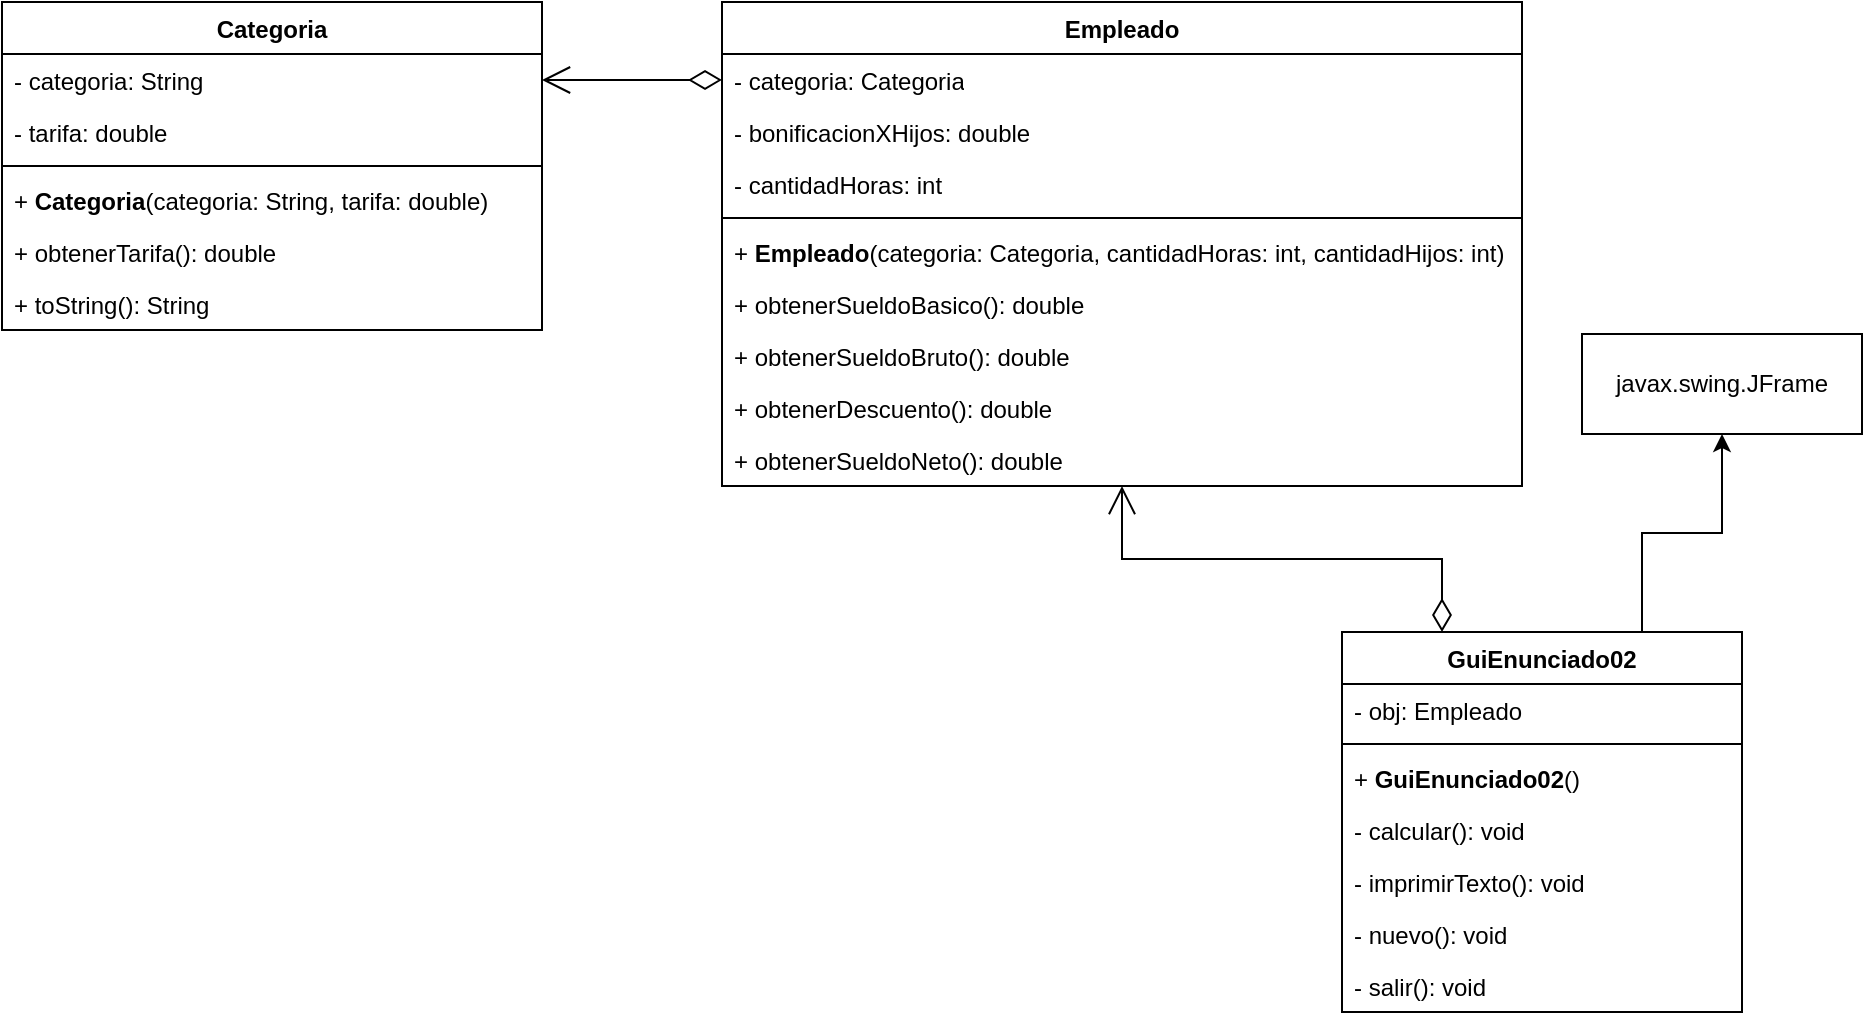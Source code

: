 <mxfile version="26.0.9">
  <diagram name="Página-1" id="AdmhpoDNCIeKzsFwePqF">
    <mxGraphModel dx="2876" dy="2363" grid="1" gridSize="10" guides="1" tooltips="1" connect="1" arrows="1" fold="1" page="1" pageScale="1" pageWidth="827" pageHeight="1169" math="0" shadow="0">
      <root>
        <mxCell id="0" />
        <mxCell id="1" parent="0" />
        <mxCell id="KlOFYcPdfgAgVmODGOsE-1" value="Empleado" style="swimlane;fontStyle=1;align=center;verticalAlign=top;childLayout=stackLayout;horizontal=1;startSize=26;horizontalStack=0;resizeParent=1;resizeParentMax=0;resizeLast=0;collapsible=1;marginBottom=0;whiteSpace=wrap;html=1;" parent="1" vertex="1">
          <mxGeometry x="-40" y="-268" width="400" height="242" as="geometry" />
        </mxCell>
        <mxCell id="KlOFYcPdfgAgVmODGOsE-2" value="- categoria: Categoria" style="text;strokeColor=none;fillColor=none;align=left;verticalAlign=top;spacingLeft=4;spacingRight=4;overflow=hidden;rotatable=0;points=[[0,0.5],[1,0.5]];portConstraint=eastwest;whiteSpace=wrap;html=1;" parent="KlOFYcPdfgAgVmODGOsE-1" vertex="1">
          <mxGeometry y="26" width="400" height="26" as="geometry" />
        </mxCell>
        <mxCell id="KlOFYcPdfgAgVmODGOsE-26" value="- bonificacionXHijos: double" style="text;strokeColor=none;fillColor=none;align=left;verticalAlign=top;spacingLeft=4;spacingRight=4;overflow=hidden;rotatable=0;points=[[0,0.5],[1,0.5]];portConstraint=eastwest;whiteSpace=wrap;html=1;" parent="KlOFYcPdfgAgVmODGOsE-1" vertex="1">
          <mxGeometry y="52" width="400" height="26" as="geometry" />
        </mxCell>
        <mxCell id="-KZLr3m0AMi0VwqIKnKe-1" value="- cantidadHoras: int" style="text;strokeColor=none;fillColor=none;align=left;verticalAlign=top;spacingLeft=4;spacingRight=4;overflow=hidden;rotatable=0;points=[[0,0.5],[1,0.5]];portConstraint=eastwest;whiteSpace=wrap;html=1;" vertex="1" parent="KlOFYcPdfgAgVmODGOsE-1">
          <mxGeometry y="78" width="400" height="26" as="geometry" />
        </mxCell>
        <mxCell id="KlOFYcPdfgAgVmODGOsE-3" value="" style="line;strokeWidth=1;fillColor=none;align=left;verticalAlign=middle;spacingTop=-1;spacingLeft=3;spacingRight=3;rotatable=0;labelPosition=right;points=[];portConstraint=eastwest;strokeColor=inherit;" parent="KlOFYcPdfgAgVmODGOsE-1" vertex="1">
          <mxGeometry y="104" width="400" height="8" as="geometry" />
        </mxCell>
        <mxCell id="KlOFYcPdfgAgVmODGOsE-4" value="+&amp;nbsp;&lt;span style=&quot;font-weight: 700; text-align: center;&quot;&gt;Empleado&lt;/span&gt;(categoria: Categoria, cantidadHoras: int, cantidadHijos: int)" style="text;strokeColor=none;fillColor=none;align=left;verticalAlign=top;spacingLeft=4;spacingRight=4;overflow=hidden;rotatable=0;points=[[0,0.5],[1,0.5]];portConstraint=eastwest;whiteSpace=wrap;html=1;" parent="KlOFYcPdfgAgVmODGOsE-1" vertex="1">
          <mxGeometry y="112" width="400" height="26" as="geometry" />
        </mxCell>
        <mxCell id="KlOFYcPdfgAgVmODGOsE-6" value="+&amp;nbsp;obtenerSueldoBasico(): double" style="text;strokeColor=none;fillColor=none;align=left;verticalAlign=top;spacingLeft=4;spacingRight=4;overflow=hidden;rotatable=0;points=[[0,0.5],[1,0.5]];portConstraint=eastwest;whiteSpace=wrap;html=1;" parent="KlOFYcPdfgAgVmODGOsE-1" vertex="1">
          <mxGeometry y="138" width="400" height="26" as="geometry" />
        </mxCell>
        <mxCell id="KlOFYcPdfgAgVmODGOsE-7" value="+&amp;nbsp;obtenerSueldoBruto(): double" style="text;strokeColor=none;fillColor=none;align=left;verticalAlign=top;spacingLeft=4;spacingRight=4;overflow=hidden;rotatable=0;points=[[0,0.5],[1,0.5]];portConstraint=eastwest;whiteSpace=wrap;html=1;" parent="KlOFYcPdfgAgVmODGOsE-1" vertex="1">
          <mxGeometry y="164" width="400" height="26" as="geometry" />
        </mxCell>
        <mxCell id="KlOFYcPdfgAgVmODGOsE-24" value="+&amp;nbsp;obtenerDescuento(): double" style="text;strokeColor=none;fillColor=none;align=left;verticalAlign=top;spacingLeft=4;spacingRight=4;overflow=hidden;rotatable=0;points=[[0,0.5],[1,0.5]];portConstraint=eastwest;whiteSpace=wrap;html=1;" parent="KlOFYcPdfgAgVmODGOsE-1" vertex="1">
          <mxGeometry y="190" width="400" height="26" as="geometry" />
        </mxCell>
        <mxCell id="-KZLr3m0AMi0VwqIKnKe-3" value="+&amp;nbsp;obtenerSueldoNeto(): double" style="text;strokeColor=none;fillColor=none;align=left;verticalAlign=top;spacingLeft=4;spacingRight=4;overflow=hidden;rotatable=0;points=[[0,0.5],[1,0.5]];portConstraint=eastwest;whiteSpace=wrap;html=1;" vertex="1" parent="KlOFYcPdfgAgVmODGOsE-1">
          <mxGeometry y="216" width="400" height="26" as="geometry" />
        </mxCell>
        <mxCell id="KlOFYcPdfgAgVmODGOsE-18" style="edgeStyle=orthogonalEdgeStyle;rounded=0;orthogonalLoop=1;jettySize=auto;html=1;entryX=0.5;entryY=1;entryDx=0;entryDy=0;exitX=0.75;exitY=0;exitDx=0;exitDy=0;" parent="1" source="KlOFYcPdfgAgVmODGOsE-8" target="KlOFYcPdfgAgVmODGOsE-14" edge="1">
          <mxGeometry relative="1" as="geometry" />
        </mxCell>
        <mxCell id="KlOFYcPdfgAgVmODGOsE-8" value="GuiEnunciado02" style="swimlane;fontStyle=1;align=center;verticalAlign=top;childLayout=stackLayout;horizontal=1;startSize=26;horizontalStack=0;resizeParent=1;resizeParentMax=0;resizeLast=0;collapsible=1;marginBottom=0;whiteSpace=wrap;html=1;" parent="1" vertex="1">
          <mxGeometry x="270" y="47" width="200" height="190" as="geometry" />
        </mxCell>
        <mxCell id="KlOFYcPdfgAgVmODGOsE-9" value="- obj: Empleado" style="text;strokeColor=none;fillColor=none;align=left;verticalAlign=top;spacingLeft=4;spacingRight=4;overflow=hidden;rotatable=0;points=[[0,0.5],[1,0.5]];portConstraint=eastwest;whiteSpace=wrap;html=1;" parent="KlOFYcPdfgAgVmODGOsE-8" vertex="1">
          <mxGeometry y="26" width="200" height="26" as="geometry" />
        </mxCell>
        <mxCell id="KlOFYcPdfgAgVmODGOsE-10" value="" style="line;strokeWidth=1;fillColor=none;align=left;verticalAlign=middle;spacingTop=-1;spacingLeft=3;spacingRight=3;rotatable=0;labelPosition=right;points=[];portConstraint=eastwest;strokeColor=inherit;" parent="KlOFYcPdfgAgVmODGOsE-8" vertex="1">
          <mxGeometry y="52" width="200" height="8" as="geometry" />
        </mxCell>
        <mxCell id="KlOFYcPdfgAgVmODGOsE-11" value="+&amp;nbsp;&lt;span style=&quot;font-weight: 700; text-align: center;&quot;&gt;GuiEnunciado02&lt;/span&gt;()" style="text;strokeColor=none;fillColor=none;align=left;verticalAlign=top;spacingLeft=4;spacingRight=4;overflow=hidden;rotatable=0;points=[[0,0.5],[1,0.5]];portConstraint=eastwest;whiteSpace=wrap;html=1;" parent="KlOFYcPdfgAgVmODGOsE-8" vertex="1">
          <mxGeometry y="60" width="200" height="26" as="geometry" />
        </mxCell>
        <mxCell id="KlOFYcPdfgAgVmODGOsE-12" value="- calcular(): void" style="text;strokeColor=none;fillColor=none;align=left;verticalAlign=top;spacingLeft=4;spacingRight=4;overflow=hidden;rotatable=0;points=[[0,0.5],[1,0.5]];portConstraint=eastwest;whiteSpace=wrap;html=1;" parent="KlOFYcPdfgAgVmODGOsE-8" vertex="1">
          <mxGeometry y="86" width="200" height="26" as="geometry" />
        </mxCell>
        <mxCell id="KlOFYcPdfgAgVmODGOsE-13" value="- imprimirTexto(): void" style="text;strokeColor=none;fillColor=none;align=left;verticalAlign=top;spacingLeft=4;spacingRight=4;overflow=hidden;rotatable=0;points=[[0,0.5],[1,0.5]];portConstraint=eastwest;whiteSpace=wrap;html=1;" parent="KlOFYcPdfgAgVmODGOsE-8" vertex="1">
          <mxGeometry y="112" width="200" height="26" as="geometry" />
        </mxCell>
        <mxCell id="KlOFYcPdfgAgVmODGOsE-39" value="- nuevo(): void" style="text;strokeColor=none;fillColor=none;align=left;verticalAlign=top;spacingLeft=4;spacingRight=4;overflow=hidden;rotatable=0;points=[[0,0.5],[1,0.5]];portConstraint=eastwest;whiteSpace=wrap;html=1;" parent="KlOFYcPdfgAgVmODGOsE-8" vertex="1">
          <mxGeometry y="138" width="200" height="26" as="geometry" />
        </mxCell>
        <mxCell id="KlOFYcPdfgAgVmODGOsE-40" value="- salir(): void" style="text;strokeColor=none;fillColor=none;align=left;verticalAlign=top;spacingLeft=4;spacingRight=4;overflow=hidden;rotatable=0;points=[[0,0.5],[1,0.5]];portConstraint=eastwest;whiteSpace=wrap;html=1;" parent="KlOFYcPdfgAgVmODGOsE-8" vertex="1">
          <mxGeometry y="164" width="200" height="26" as="geometry" />
        </mxCell>
        <mxCell id="KlOFYcPdfgAgVmODGOsE-14" value="javax.swing.JFrame" style="html=1;whiteSpace=wrap;" parent="1" vertex="1">
          <mxGeometry x="390" y="-102" width="140" height="50" as="geometry" />
        </mxCell>
        <mxCell id="KlOFYcPdfgAgVmODGOsE-19" value="" style="endArrow=open;html=1;endSize=12;startArrow=diamondThin;startSize=14;startFill=0;edgeStyle=orthogonalEdgeStyle;align=left;verticalAlign=bottom;rounded=0;entryX=0.5;entryY=1;entryDx=0;entryDy=0;exitX=0.25;exitY=0;exitDx=0;exitDy=0;" parent="1" source="KlOFYcPdfgAgVmODGOsE-8" target="KlOFYcPdfgAgVmODGOsE-1" edge="1">
          <mxGeometry x="-1" y="3" relative="1" as="geometry">
            <mxPoint x="130" y="-20" as="sourcePoint" />
            <mxPoint x="290" y="-20" as="targetPoint" />
          </mxGeometry>
        </mxCell>
        <mxCell id="KlOFYcPdfgAgVmODGOsE-27" value="Categoria" style="swimlane;fontStyle=1;align=center;verticalAlign=top;childLayout=stackLayout;horizontal=1;startSize=26;horizontalStack=0;resizeParent=1;resizeParentMax=0;resizeLast=0;collapsible=1;marginBottom=0;whiteSpace=wrap;html=1;" parent="1" vertex="1">
          <mxGeometry x="-400" y="-268" width="270" height="164" as="geometry" />
        </mxCell>
        <mxCell id="KlOFYcPdfgAgVmODGOsE-28" value="- categoria: String" style="text;strokeColor=none;fillColor=none;align=left;verticalAlign=top;spacingLeft=4;spacingRight=4;overflow=hidden;rotatable=0;points=[[0,0.5],[1,0.5]];portConstraint=eastwest;whiteSpace=wrap;html=1;" parent="KlOFYcPdfgAgVmODGOsE-27" vertex="1">
          <mxGeometry y="26" width="270" height="26" as="geometry" />
        </mxCell>
        <mxCell id="KlOFYcPdfgAgVmODGOsE-29" value="- tarifa: double" style="text;strokeColor=none;fillColor=none;align=left;verticalAlign=top;spacingLeft=4;spacingRight=4;overflow=hidden;rotatable=0;points=[[0,0.5],[1,0.5]];portConstraint=eastwest;whiteSpace=wrap;html=1;" parent="KlOFYcPdfgAgVmODGOsE-27" vertex="1">
          <mxGeometry y="52" width="270" height="26" as="geometry" />
        </mxCell>
        <mxCell id="KlOFYcPdfgAgVmODGOsE-30" value="" style="line;strokeWidth=1;fillColor=none;align=left;verticalAlign=middle;spacingTop=-1;spacingLeft=3;spacingRight=3;rotatable=0;labelPosition=right;points=[];portConstraint=eastwest;strokeColor=inherit;" parent="KlOFYcPdfgAgVmODGOsE-27" vertex="1">
          <mxGeometry y="78" width="270" height="8" as="geometry" />
        </mxCell>
        <mxCell id="KlOFYcPdfgAgVmODGOsE-31" value="+&amp;nbsp;&lt;span style=&quot;font-weight: 700; text-align: center;&quot;&gt;Categoria&lt;/span&gt;(categoria: String, tarifa: double)" style="text;strokeColor=none;fillColor=none;align=left;verticalAlign=top;spacingLeft=4;spacingRight=4;overflow=hidden;rotatable=0;points=[[0,0.5],[1,0.5]];portConstraint=eastwest;whiteSpace=wrap;html=1;" parent="KlOFYcPdfgAgVmODGOsE-27" vertex="1">
          <mxGeometry y="86" width="270" height="26" as="geometry" />
        </mxCell>
        <mxCell id="KlOFYcPdfgAgVmODGOsE-32" value="+&amp;nbsp;obtenerTarifa(): double" style="text;strokeColor=none;fillColor=none;align=left;verticalAlign=top;spacingLeft=4;spacingRight=4;overflow=hidden;rotatable=0;points=[[0,0.5],[1,0.5]];portConstraint=eastwest;whiteSpace=wrap;html=1;" parent="KlOFYcPdfgAgVmODGOsE-27" vertex="1">
          <mxGeometry y="112" width="270" height="26" as="geometry" />
        </mxCell>
        <mxCell id="KlOFYcPdfgAgVmODGOsE-33" value="+&amp;nbsp;toString(): String" style="text;strokeColor=none;fillColor=none;align=left;verticalAlign=top;spacingLeft=4;spacingRight=4;overflow=hidden;rotatable=0;points=[[0,0.5],[1,0.5]];portConstraint=eastwest;whiteSpace=wrap;html=1;" parent="KlOFYcPdfgAgVmODGOsE-27" vertex="1">
          <mxGeometry y="138" width="270" height="26" as="geometry" />
        </mxCell>
        <mxCell id="KlOFYcPdfgAgVmODGOsE-38" value="" style="endArrow=open;html=1;endSize=12;startArrow=diamondThin;startSize=14;startFill=0;edgeStyle=orthogonalEdgeStyle;align=left;verticalAlign=bottom;rounded=0;entryX=1;entryY=0.5;entryDx=0;entryDy=0;exitX=0;exitY=0.5;exitDx=0;exitDy=0;" parent="1" source="KlOFYcPdfgAgVmODGOsE-2" target="KlOFYcPdfgAgVmODGOsE-28" edge="1">
          <mxGeometry x="-1" y="3" relative="1" as="geometry">
            <mxPoint x="-190" y="-10" as="sourcePoint" />
            <mxPoint x="-30" y="-10" as="targetPoint" />
          </mxGeometry>
        </mxCell>
      </root>
    </mxGraphModel>
  </diagram>
</mxfile>
